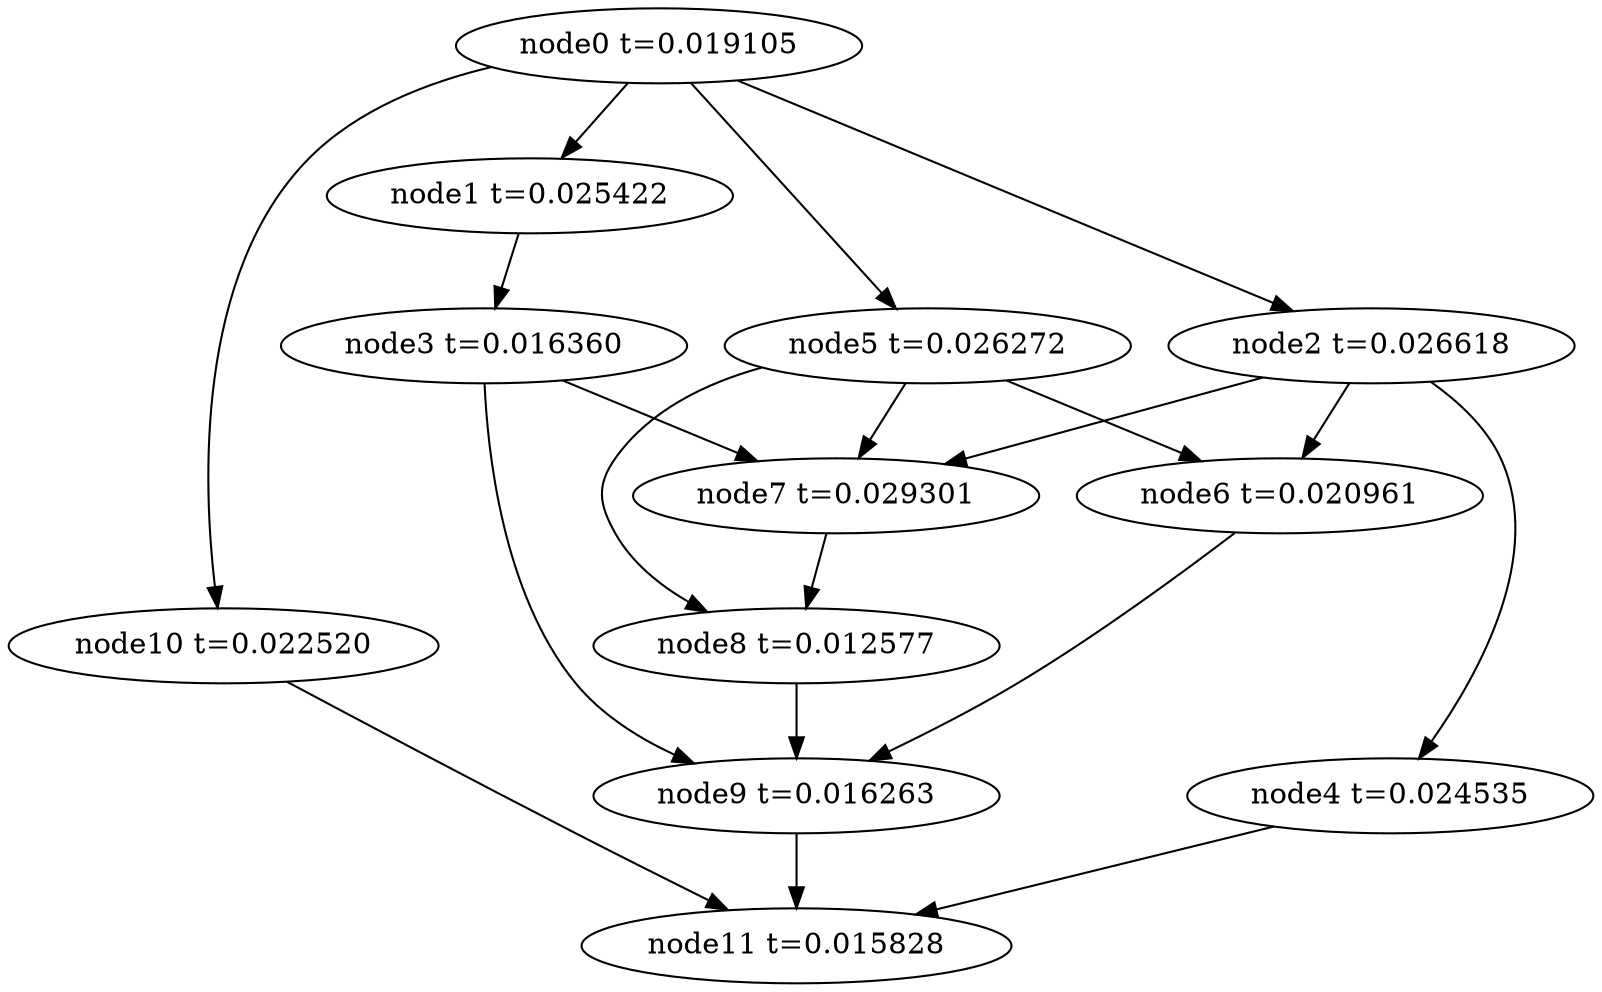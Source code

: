 digraph g{
	node11[label="node11 t=0.015828"]
	node10 -> node11
	node10[label="node10 t=0.022520"];
	node9 -> node11
	node9[label="node9 t=0.016263"];
	node8 -> node9
	node8[label="node8 t=0.012577"];
	node7 -> node8
	node7[label="node7 t=0.029301"];
	node6 -> node9
	node6[label="node6 t=0.020961"];
	node5 -> node8
	node5 -> node7
	node5 -> node6
	node5[label="node5 t=0.026272"];
	node4 -> node11
	node4[label="node4 t=0.024535"];
	node3 -> node9
	node3 -> node7
	node3[label="node3 t=0.016360"];
	node2 -> node7
	node2 -> node6
	node2 -> node4
	node2[label="node2 t=0.026618"];
	node1 -> node3
	node1[label="node1 t=0.025422"];
	node0 -> node10
	node0 -> node5
	node0 -> node2
	node0 -> node1
	node0[label="node0 t=0.019105"];
}
